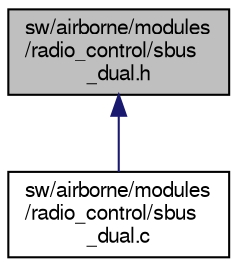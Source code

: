 digraph "sw/airborne/modules/radio_control/sbus_dual.h"
{
  edge [fontname="FreeSans",fontsize="10",labelfontname="FreeSans",labelfontsize="10"];
  node [fontname="FreeSans",fontsize="10",shape=record];
  Node1 [label="sw/airborne/modules\l/radio_control/sbus\l_dual.h",height=0.2,width=0.4,color="black", fillcolor="grey75", style="filled", fontcolor="black"];
  Node1 -> Node2 [dir="back",color="midnightblue",fontsize="10",style="solid",fontname="FreeSans"];
  Node2 [label="sw/airborne/modules\l/radio_control/sbus\l_dual.c",height=0.2,width=0.4,color="black", fillcolor="white", style="filled",URL="$sbus__dual_8c.html",tooltip="Dual SBUS radio_control. "];
}
